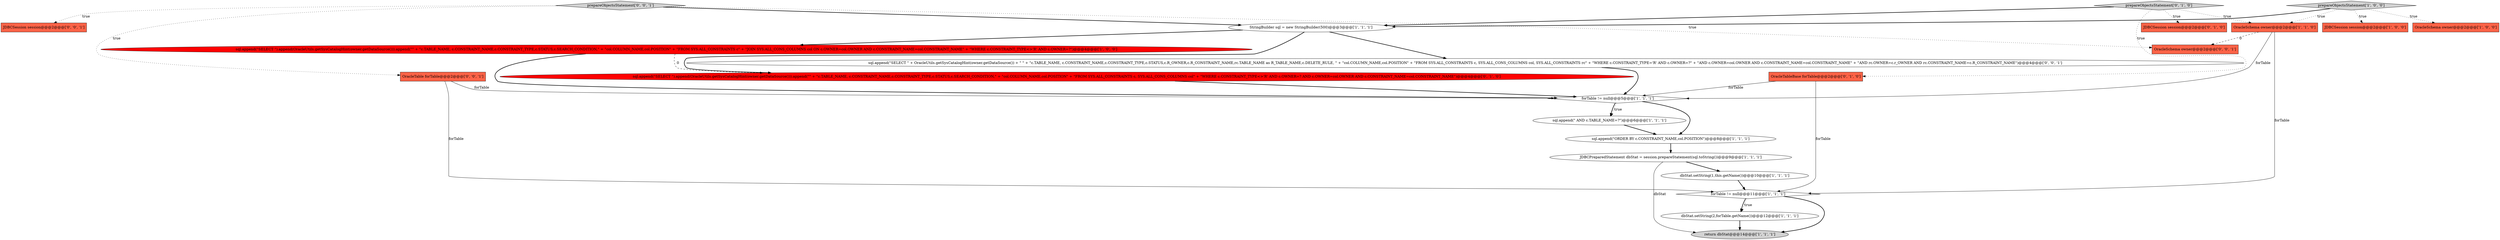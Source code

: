 digraph {
16 [style = filled, label = "sql.append(\"SELECT \").append(OracleUtils.getSysCatalogHint(owner.getDataSource())).append(\"\" + \"c.TABLE_NAME, c.CONSTRAINT_NAME,c.CONSTRAINT_TYPE,c.STATUS,c.SEARCH_CONDITION,\" + \"col.COLUMN_NAME,col.POSITION\" + \"FROM SYS.ALL_CONSTRAINTS c, SYS.ALL_CONS_COLUMNS col\" + \"WHERE c.CONSTRAINT_TYPE<>'R' AND c.OWNER=? AND c.OWNER=col.OWNER AND c.CONSTRAINT_NAME=col.CONSTRAINT_NAME\")@@@4@@@['0', '1', '0']", fillcolor = red, shape = ellipse image = "AAA1AAABBB2BBB"];
3 [style = filled, label = "JDBCSession session@@@2@@@['1', '0', '0']", fillcolor = tomato, shape = box image = "AAA0AAABBB1BBB"];
1 [style = filled, label = "StringBuilder sql = new StringBuilder(500)@@@3@@@['1', '1', '1']", fillcolor = white, shape = ellipse image = "AAA0AAABBB1BBB"];
7 [style = filled, label = "JDBCPreparedStatement dbStat = session.prepareStatement(sql.toString())@@@9@@@['1', '1', '1']", fillcolor = white, shape = ellipse image = "AAA0AAABBB1BBB"];
21 [style = filled, label = "JDBCSession session@@@2@@@['0', '0', '1']", fillcolor = tomato, shape = box image = "AAA0AAABBB3BBB"];
11 [style = filled, label = "dbStat.setString(1,this.getName())@@@10@@@['1', '1', '1']", fillcolor = white, shape = ellipse image = "AAA0AAABBB1BBB"];
4 [style = filled, label = "sql.append(\" AND c.TABLE_NAME=?\")@@@6@@@['1', '1', '1']", fillcolor = white, shape = ellipse image = "AAA0AAABBB1BBB"];
22 [style = filled, label = "OracleSchema owner@@@2@@@['0', '0', '1']", fillcolor = tomato, shape = box image = "AAA0AAABBB3BBB"];
13 [style = filled, label = "forTable != null@@@11@@@['1', '1', '1']", fillcolor = white, shape = diamond image = "AAA0AAABBB1BBB"];
18 [style = filled, label = "OracleTable forTable@@@2@@@['0', '0', '1']", fillcolor = tomato, shape = box image = "AAA0AAABBB3BBB"];
15 [style = filled, label = "prepareObjectsStatement['0', '1', '0']", fillcolor = lightgray, shape = diamond image = "AAA0AAABBB2BBB"];
20 [style = filled, label = "prepareObjectsStatement['0', '0', '1']", fillcolor = lightgray, shape = diamond image = "AAA0AAABBB3BBB"];
19 [style = filled, label = "sql.append(\"SELECT \" + OracleUtils.getSysCatalogHint(owner.getDataSource()) + \" \" + \"c.TABLE_NAME, c.CONSTRAINT_NAME,c.CONSTRAINT_TYPE,c.STATUS,c.R_OWNER,c.R_CONSTRAINT_NAME,rc.TABLE_NAME as R_TABLE_NAME,c.DELETE_RULE, \" + \"col.COLUMN_NAME,col.POSITION\" + \"FROM SYS.ALL_CONSTRAINTS c, SYS.ALL_CONS_COLUMNS col, SYS.ALL_CONSTRAINTS rc\" + \"WHERE c.CONSTRAINT_TYPE='R' AND c.OWNER=?\" + \"AND c.OWNER=col.OWNER AND c.CONSTRAINT_NAME=col.CONSTRAINT_NAME\" + \"AND rc.OWNER=c.r_OWNER AND rc.CONSTRAINT_NAME=c.R_CONSTRAINT_NAME\")@@@4@@@['0', '0', '1']", fillcolor = white, shape = ellipse image = "AAA0AAABBB3BBB"];
6 [style = filled, label = "OracleSchema owner@@@2@@@['1', '0', '0']", fillcolor = tomato, shape = box image = "AAA0AAABBB1BBB"];
10 [style = filled, label = "sql.append(\"SELECT \").append(OracleUtils.getSysCatalogHint(owner.getDataSource())).append(\"\" + \"c.TABLE_NAME, c.CONSTRAINT_NAME,c.CONSTRAINT_TYPE,c.STATUS,c.SEARCH_CONDITION,\" + \"col.COLUMN_NAME,col.POSITION\" + \"FROM SYS.ALL_CONSTRAINTS c\" + \"JOIN SYS.ALL_CONS_COLUMNS col ON c.OWNER=col.OWNER AND c.CONSTRAINT_NAME=col.CONSTRAINT_NAME\" + \"WHERE c.CONSTRAINT_TYPE<>'R' AND c.OWNER=?\")@@@4@@@['1', '0', '0']", fillcolor = red, shape = ellipse image = "AAA1AAABBB1BBB"];
0 [style = filled, label = "prepareObjectsStatement['1', '0', '0']", fillcolor = lightgray, shape = diamond image = "AAA0AAABBB1BBB"];
14 [style = filled, label = "JDBCSession session@@@2@@@['0', '1', '0']", fillcolor = tomato, shape = box image = "AAA0AAABBB2BBB"];
2 [style = filled, label = "return dbStat@@@14@@@['1', '1', '1']", fillcolor = lightgray, shape = ellipse image = "AAA0AAABBB1BBB"];
5 [style = filled, label = "forTable != null@@@5@@@['1', '1', '1']", fillcolor = white, shape = diamond image = "AAA0AAABBB1BBB"];
8 [style = filled, label = "dbStat.setString(2,forTable.getName())@@@12@@@['1', '1', '1']", fillcolor = white, shape = ellipse image = "AAA0AAABBB1BBB"];
12 [style = filled, label = "sql.append(\"ORDER BY c.CONSTRAINT_NAME,col.POSITION\")@@@8@@@['1', '1', '1']", fillcolor = white, shape = ellipse image = "AAA0AAABBB1BBB"];
17 [style = filled, label = "OracleTableBase forTable@@@2@@@['0', '1', '0']", fillcolor = tomato, shape = box image = "AAA0AAABBB2BBB"];
9 [style = filled, label = "OracleSchema owner@@@2@@@['1', '1', '0']", fillcolor = tomato, shape = box image = "AAA0AAABBB1BBB"];
9->5 [style = solid, label="forTable"];
7->11 [style = bold, label=""];
9->13 [style = solid, label="forTable"];
18->5 [style = solid, label="forTable"];
9->22 [style = dashed, label="0"];
20->21 [style = dotted, label="true"];
18->13 [style = solid, label="forTable"];
20->1 [style = bold, label=""];
15->14 [style = dotted, label="true"];
0->6 [style = dotted, label="true"];
12->7 [style = bold, label=""];
17->13 [style = solid, label="forTable"];
5->4 [style = dotted, label="true"];
15->9 [style = dotted, label="true"];
15->17 [style = dotted, label="true"];
19->5 [style = bold, label=""];
10->5 [style = bold, label=""];
8->2 [style = bold, label=""];
5->12 [style = bold, label=""];
13->8 [style = dotted, label="true"];
1->16 [style = bold, label=""];
0->1 [style = bold, label=""];
5->4 [style = bold, label=""];
11->13 [style = bold, label=""];
17->5 [style = solid, label="forTable"];
20->18 [style = dotted, label="true"];
16->5 [style = bold, label=""];
4->12 [style = bold, label=""];
7->2 [style = solid, label="dbStat"];
0->3 [style = dotted, label="true"];
20->22 [style = dotted, label="true"];
10->16 [style = dashed, label="0"];
13->8 [style = bold, label=""];
1->19 [style = bold, label=""];
1->10 [style = bold, label=""];
0->9 [style = dotted, label="true"];
13->2 [style = bold, label=""];
15->1 [style = bold, label=""];
}
